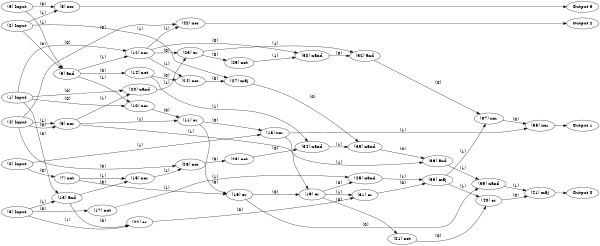 digraph NeuralNetwork {
rankdir=LR;
size="4,3";
center = true;
node0 [label="(0) Input", color=black, labelfontcolor=black, fontcolor=black];
node1 [label="(1) Input", color=black, labelfontcolor=black, fontcolor=black];
node2 [label="(2) Input", color=black, labelfontcolor=black, fontcolor=black];
node3 [label="(3) Input", color=black, labelfontcolor=black, fontcolor=black];
node4 [label="(4) Input", color=black, labelfontcolor=black, fontcolor=black];
node5 [label="(5) Input", color=black, labelfontcolor=black, fontcolor=black];
node6 [label="(6) nor", color=black, labelfontcolor=black, fontcolor=black];
node4 -> node6 [label=" (0)", labelfontcolor=black, fontcolor=black, bold=true, color=black];
node4 -> node6 [label=" (1)", labelfontcolor=black, fontcolor=black, bold=true, color=black];
node7 [label="(7) not", color=black, labelfontcolor=black, fontcolor=black];
node0 -> node7 [label=" (0)", labelfontcolor=black, fontcolor=black, bold=true, color=black];
node8 [label="(8) xor", color=black, labelfontcolor=black, fontcolor=black];
node5 -> node8 [label=" (0)", labelfontcolor=black, fontcolor=black, bold=true, color=black];
node2 -> node8 [label=" (1)", labelfontcolor=black, fontcolor=black, bold=true, color=black];
node9 [label="(9) and", color=black, labelfontcolor=black, fontcolor=black];
node2 -> node9 [label=" (0)", labelfontcolor=black, fontcolor=black, bold=true, color=black];
node5 -> node9 [label=" (1)", labelfontcolor=black, fontcolor=black, bold=true, color=black];
node10 [label="(10) nor", color=black, labelfontcolor=black, fontcolor=black];
node1 -> node10 [label=" (0)", labelfontcolor=black, fontcolor=black, bold=true, color=black];
node9 -> node10 [label=" (1)", labelfontcolor=black, fontcolor=black, bold=true, color=black];
node11 [label="(11) or", color=black, labelfontcolor=black, fontcolor=black];
node10 -> node11 [label=" (0)", labelfontcolor=black, fontcolor=black, bold=true, color=black];
node6 -> node11 [label=" (1)", labelfontcolor=black, fontcolor=black, bold=true, color=black];
node12 [label="(12) xor", color=black, labelfontcolor=black, fontcolor=black];
node1 -> node12 [label=" (0)", labelfontcolor=black, fontcolor=black, bold=true, color=black];
node9 -> node12 [label=" (1)", labelfontcolor=black, fontcolor=black, bold=true, color=black];
node13 [label="(13) and", color=black, labelfontcolor=black, fontcolor=black];
node1 -> node13 [label=" (0)", labelfontcolor=black, fontcolor=black, bold=true, color=black];
node3 -> node13 [label=" (1)", labelfontcolor=black, fontcolor=black, bold=true, color=black];
node14 [label="(14) not", color=black, labelfontcolor=black, fontcolor=black];
node9 -> node14 [label=" (0)", labelfontcolor=black, fontcolor=black, bold=true, color=black];
node15 [label="(15) xor", color=black, labelfontcolor=black, fontcolor=black];
node13 -> node15 [label=" (0)", labelfontcolor=black, fontcolor=black, bold=true, color=black];
node7 -> node15 [label=" (1)", labelfontcolor=black, fontcolor=black, bold=true, color=black];
node16 [label="(16) or", color=black, labelfontcolor=black, fontcolor=black];
node11 -> node16 [label=" (0)", labelfontcolor=black, fontcolor=black, bold=true, color=black];
node7 -> node16 [label=" (1)", labelfontcolor=black, fontcolor=black, bold=true, color=black];
node17 [label="(17) not", color=black, labelfontcolor=black, fontcolor=black];
node3 -> node17 [label=" (0)", labelfontcolor=black, fontcolor=black, bold=true, color=black];
node18 [label="(18) xor", color=black, labelfontcolor=black, fontcolor=black];
node11 -> node18 [label=" (0)", labelfontcolor=black, fontcolor=black, bold=true, color=black];
node0 -> node18 [label=" (1)", labelfontcolor=black, fontcolor=black, bold=true, color=black];
node19 [label="(19) or", color=black, labelfontcolor=black, fontcolor=black];
node16 -> node19 [label=" (0)", labelfontcolor=black, fontcolor=black, bold=true, color=black];
node6 -> node19 [label=" (1)", labelfontcolor=black, fontcolor=black, bold=true, color=black];
node20 [label="(20) nand", color=black, labelfontcolor=black, fontcolor=black];
node1 -> node20 [label=" (0)", labelfontcolor=black, fontcolor=black, bold=true, color=black];
node6 -> node20 [label=" (1)", labelfontcolor=black, fontcolor=black, bold=true, color=black];
node21 [label="(21) not", color=black, labelfontcolor=black, fontcolor=black];
node19 -> node21 [label=" (0)", labelfontcolor=black, fontcolor=black, bold=true, color=black];
node22 [label="(22) or", color=black, labelfontcolor=black, fontcolor=black];
node13 -> node22 [label=" (0)", labelfontcolor=black, fontcolor=black, bold=true, color=black];
node3 -> node22 [label=" (1)", labelfontcolor=black, fontcolor=black, bold=true, color=black];
node23 [label="(23) or", color=black, labelfontcolor=black, fontcolor=black];
node12 -> node23 [label=" (0)", labelfontcolor=black, fontcolor=black, bold=true, color=black];
node20 -> node23 [label=" (1)", labelfontcolor=black, fontcolor=black, bold=true, color=black];
node24 [label="(24) nor", color=black, labelfontcolor=black, fontcolor=black];
node14 -> node24 [label=" (0)", labelfontcolor=black, fontcolor=black, bold=true, color=black];
node12 -> node24 [label=" (1)", labelfontcolor=black, fontcolor=black, bold=true, color=black];
node25 [label="(25) nand", color=black, labelfontcolor=black, fontcolor=black];
node19 -> node25 [label=" (0)", labelfontcolor=black, fontcolor=black, bold=true, color=black];
node17 -> node25 [label=" (1)", labelfontcolor=black, fontcolor=black, bold=true, color=black];
node26 [label="(26) nor", color=black, labelfontcolor=black, fontcolor=black];
node4 -> node26 [label=" (0)", labelfontcolor=black, fontcolor=black, bold=true, color=black];
node15 -> node26 [label=" (1)", labelfontcolor=black, fontcolor=black, bold=true, color=black];
node27 [label="(27) maj", color=black, labelfontcolor=black, fontcolor=black];
node24 -> node27 [label=" (0)", labelfontcolor=black, fontcolor=black, bold=true, color=black];
node2 -> node27 [label=" (1)", labelfontcolor=black, fontcolor=black, bold=true, color=black];
node28 [label="(28) not", color=black, labelfontcolor=black, fontcolor=black];
node26 -> node28 [label=" (0)", labelfontcolor=black, fontcolor=black, bold=true, color=black];
node29 [label="(29) not", color=black, labelfontcolor=black, fontcolor=black];
node23 -> node29 [label=" (0)", labelfontcolor=black, fontcolor=black, bold=true, color=black];
node30 [label="(30) nand", color=black, labelfontcolor=black, fontcolor=black];
node12 -> node30 [label=" (0)", labelfontcolor=black, fontcolor=black, bold=true, color=black];
node29 -> node30 [label=" (1)", labelfontcolor=black, fontcolor=black, bold=true, color=black];
node31 [label="(31) or", color=black, labelfontcolor=black, fontcolor=black];
node22 -> node31 [label=" (0)", labelfontcolor=black, fontcolor=black, bold=true, color=black];
node19 -> node31 [label=" (1)", labelfontcolor=black, fontcolor=black, bold=true, color=black];
node32 [label="(32) and", color=black, labelfontcolor=black, fontcolor=black];
node30 -> node32 [label=" (0)", labelfontcolor=black, fontcolor=black, bold=true, color=black];
node23 -> node32 [label=" (1)", labelfontcolor=black, fontcolor=black, bold=true, color=black];
node33 [label="(33) maj", color=black, labelfontcolor=black, fontcolor=black];
node31 -> node33 [label=" (0)", labelfontcolor=black, fontcolor=black, bold=true, color=black];
node25 -> node33 [label=" (1)", labelfontcolor=black, fontcolor=black, bold=true, color=black];
node34 [label="(34) nand", color=black, labelfontcolor=black, fontcolor=black];
node28 -> node34 [label=" (0)", labelfontcolor=black, fontcolor=black, bold=true, color=black];
node14 -> node34 [label=" (1)", labelfontcolor=black, fontcolor=black, bold=true, color=black];
node35 [label="(35) nand", color=black, labelfontcolor=black, fontcolor=black];
node27 -> node35 [label=" (0)", labelfontcolor=black, fontcolor=black, bold=true, color=black];
node34 -> node35 [label=" (1)", labelfontcolor=black, fontcolor=black, bold=true, color=black];
node36 [label="(36) and", color=black, labelfontcolor=black, fontcolor=black];
node35 -> node36 [label=" (0)", labelfontcolor=black, fontcolor=black, bold=true, color=black];
node18 -> node36 [label=" (1)", labelfontcolor=black, fontcolor=black, bold=true, color=black];
node37 [label="(37) xor", color=black, labelfontcolor=black, fontcolor=black];
node32 -> node37 [label=" (0)", labelfontcolor=black, fontcolor=black, bold=true, color=black];
node33 -> node37 [label=" (1)", labelfontcolor=black, fontcolor=black, bold=true, color=black];
node38 [label="(38) xor", color=black, labelfontcolor=black, fontcolor=black];
node37 -> node38 [label=" (0)", labelfontcolor=black, fontcolor=black, bold=true, color=black];
node18 -> node38 [label=" (1)", labelfontcolor=black, fontcolor=black, bold=true, color=black];
node39 [label="(39) nand", color=black, labelfontcolor=black, fontcolor=black];
node16 -> node39 [label=" (0)", labelfontcolor=black, fontcolor=black, bold=true, color=black];
node36 -> node39 [label=" (1)", labelfontcolor=black, fontcolor=black, bold=true, color=black];
node40 [label="(40) or", color=black, labelfontcolor=black, fontcolor=black];
node21 -> node40 [label=" (0)", labelfontcolor=black, fontcolor=black, bold=true, color=black];
node33 -> node40 [label=" (1)", labelfontcolor=black, fontcolor=black, bold=true, color=black];
node41 [label="(41) maj", color=black, labelfontcolor=black, fontcolor=black];
node40 -> node41 [label=" (0)", labelfontcolor=black, fontcolor=black, bold=true, color=black];
node39 -> node41 [label=" (1)", labelfontcolor=black, fontcolor=black, bold=true, color=black];
node42 [label="(42) xor", color=black, labelfontcolor=black, fontcolor=black];
node4 -> node42 [label=" (0)", labelfontcolor=black, fontcolor=black, bold=true, color=black];
node12 -> node42 [label=" (1)", labelfontcolor=black, fontcolor=black, bold=true, color=black];
node43 [label="Output 0", color=black, labelfontcolor=black, fontcolor=black];
node41 -> node43 [labelfontcolor=black, fontcolor=black, bold=true, color=black];
node44 [label="Output 1", color=black, labelfontcolor=black, fontcolor=black];
node38 -> node44 [labelfontcolor=black, fontcolor=black, bold=true, color=black];
node45 [label="Output 2", color=black, labelfontcolor=black, fontcolor=black];
node42 -> node45 [labelfontcolor=black, fontcolor=black, bold=true, color=black];
node46 [label="Output 3", color=black, labelfontcolor=black, fontcolor=black];
node8 -> node46 [labelfontcolor=black, fontcolor=black, bold=true, color=black];
{ rank = source; "node0"; "node1"; "node2"; "node3"; "node4"; "node5"; }
{ rank = max;"node43";"node44";"node45";"node46"; }
}